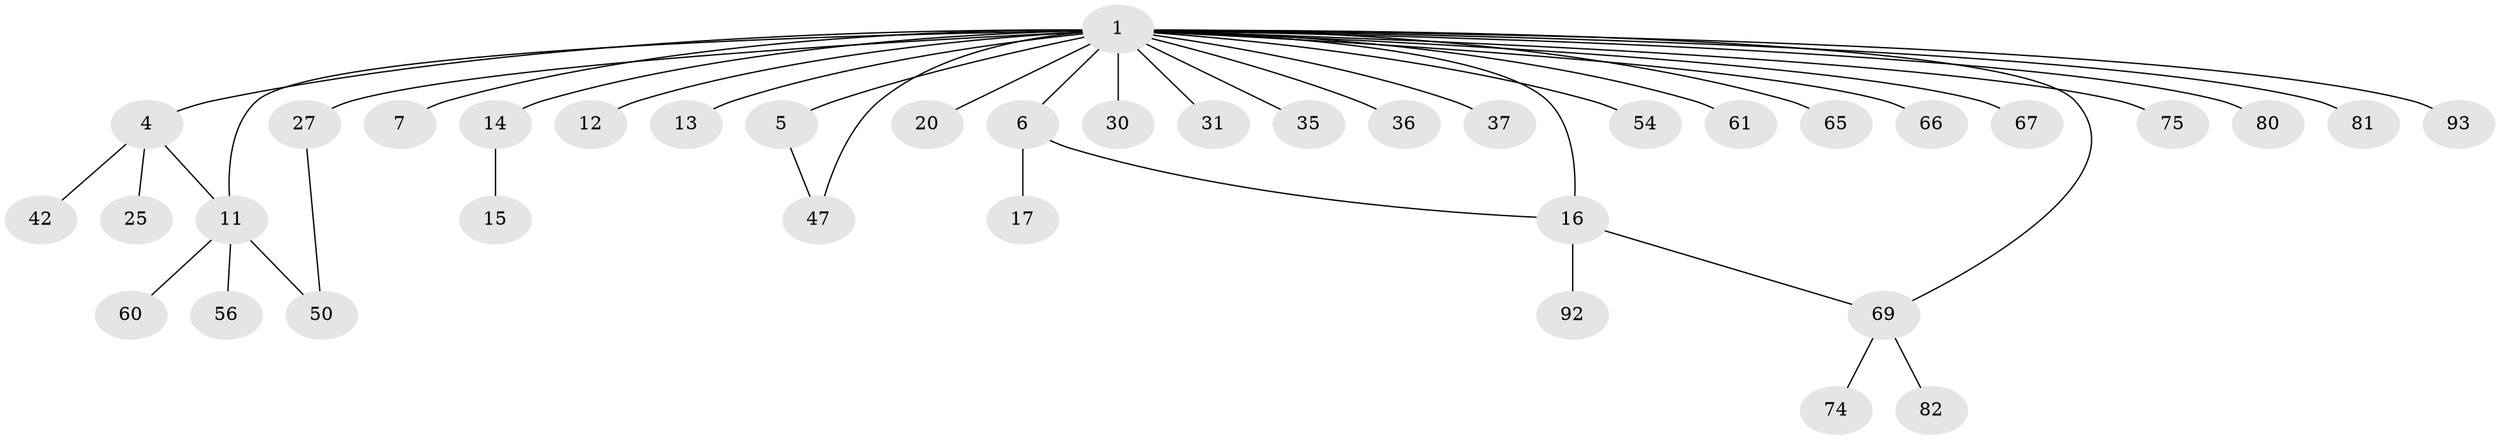 // original degree distribution, {15: 0.010416666666666666, 13: 0.010416666666666666, 5: 0.020833333333333332, 6: 0.041666666666666664, 7: 0.020833333333333332, 2: 0.21875, 4: 0.041666666666666664, 8: 0.010416666666666666, 1: 0.5416666666666666, 3: 0.08333333333333333}
// Generated by graph-tools (version 1.1) at 2025/18/03/04/25 18:18:07]
// undirected, 38 vertices, 42 edges
graph export_dot {
graph [start="1"]
  node [color=gray90,style=filled];
  1 [super="+8+2+34+10+3+9"];
  4 [super="+18+19"];
  5 [super="+24"];
  6 [super="+48+33+22+26+83"];
  7 [super="+52"];
  11 [super="+63+64+89+43+44+45"];
  12 [super="+29"];
  13;
  14 [super="+59+68+62+23"];
  15 [super="+57+46"];
  16 [super="+40+90"];
  17 [super="+55"];
  20;
  25;
  27 [super="+71+49"];
  30;
  31;
  35;
  36;
  37;
  42;
  47 [super="+94"];
  50 [super="+96"];
  54;
  56;
  60;
  61;
  65;
  66;
  67;
  69 [super="+73+76"];
  74;
  75;
  80 [super="+86"];
  81;
  82;
  92;
  93;
  1 -- 5 [weight=3];
  1 -- 6;
  1 -- 20;
  1 -- 31;
  1 -- 54;
  1 -- 65;
  1 -- 66;
  1 -- 80;
  1 -- 37 [weight=2];
  1 -- 27 [weight=2];
  1 -- 11 [weight=3];
  1 -- 13;
  1 -- 35;
  1 -- 4;
  1 -- 67;
  1 -- 75;
  1 -- 12;
  1 -- 14;
  1 -- 16;
  1 -- 81;
  1 -- 61;
  1 -- 30;
  1 -- 36;
  1 -- 69;
  1 -- 7;
  1 -- 47;
  1 -- 93;
  4 -- 11;
  4 -- 25;
  4 -- 42;
  5 -- 47;
  6 -- 17 [weight=2];
  6 -- 16;
  11 -- 50;
  11 -- 56;
  11 -- 60;
  14 -- 15;
  16 -- 92;
  16 -- 69;
  27 -- 50;
  69 -- 74;
  69 -- 82;
}
